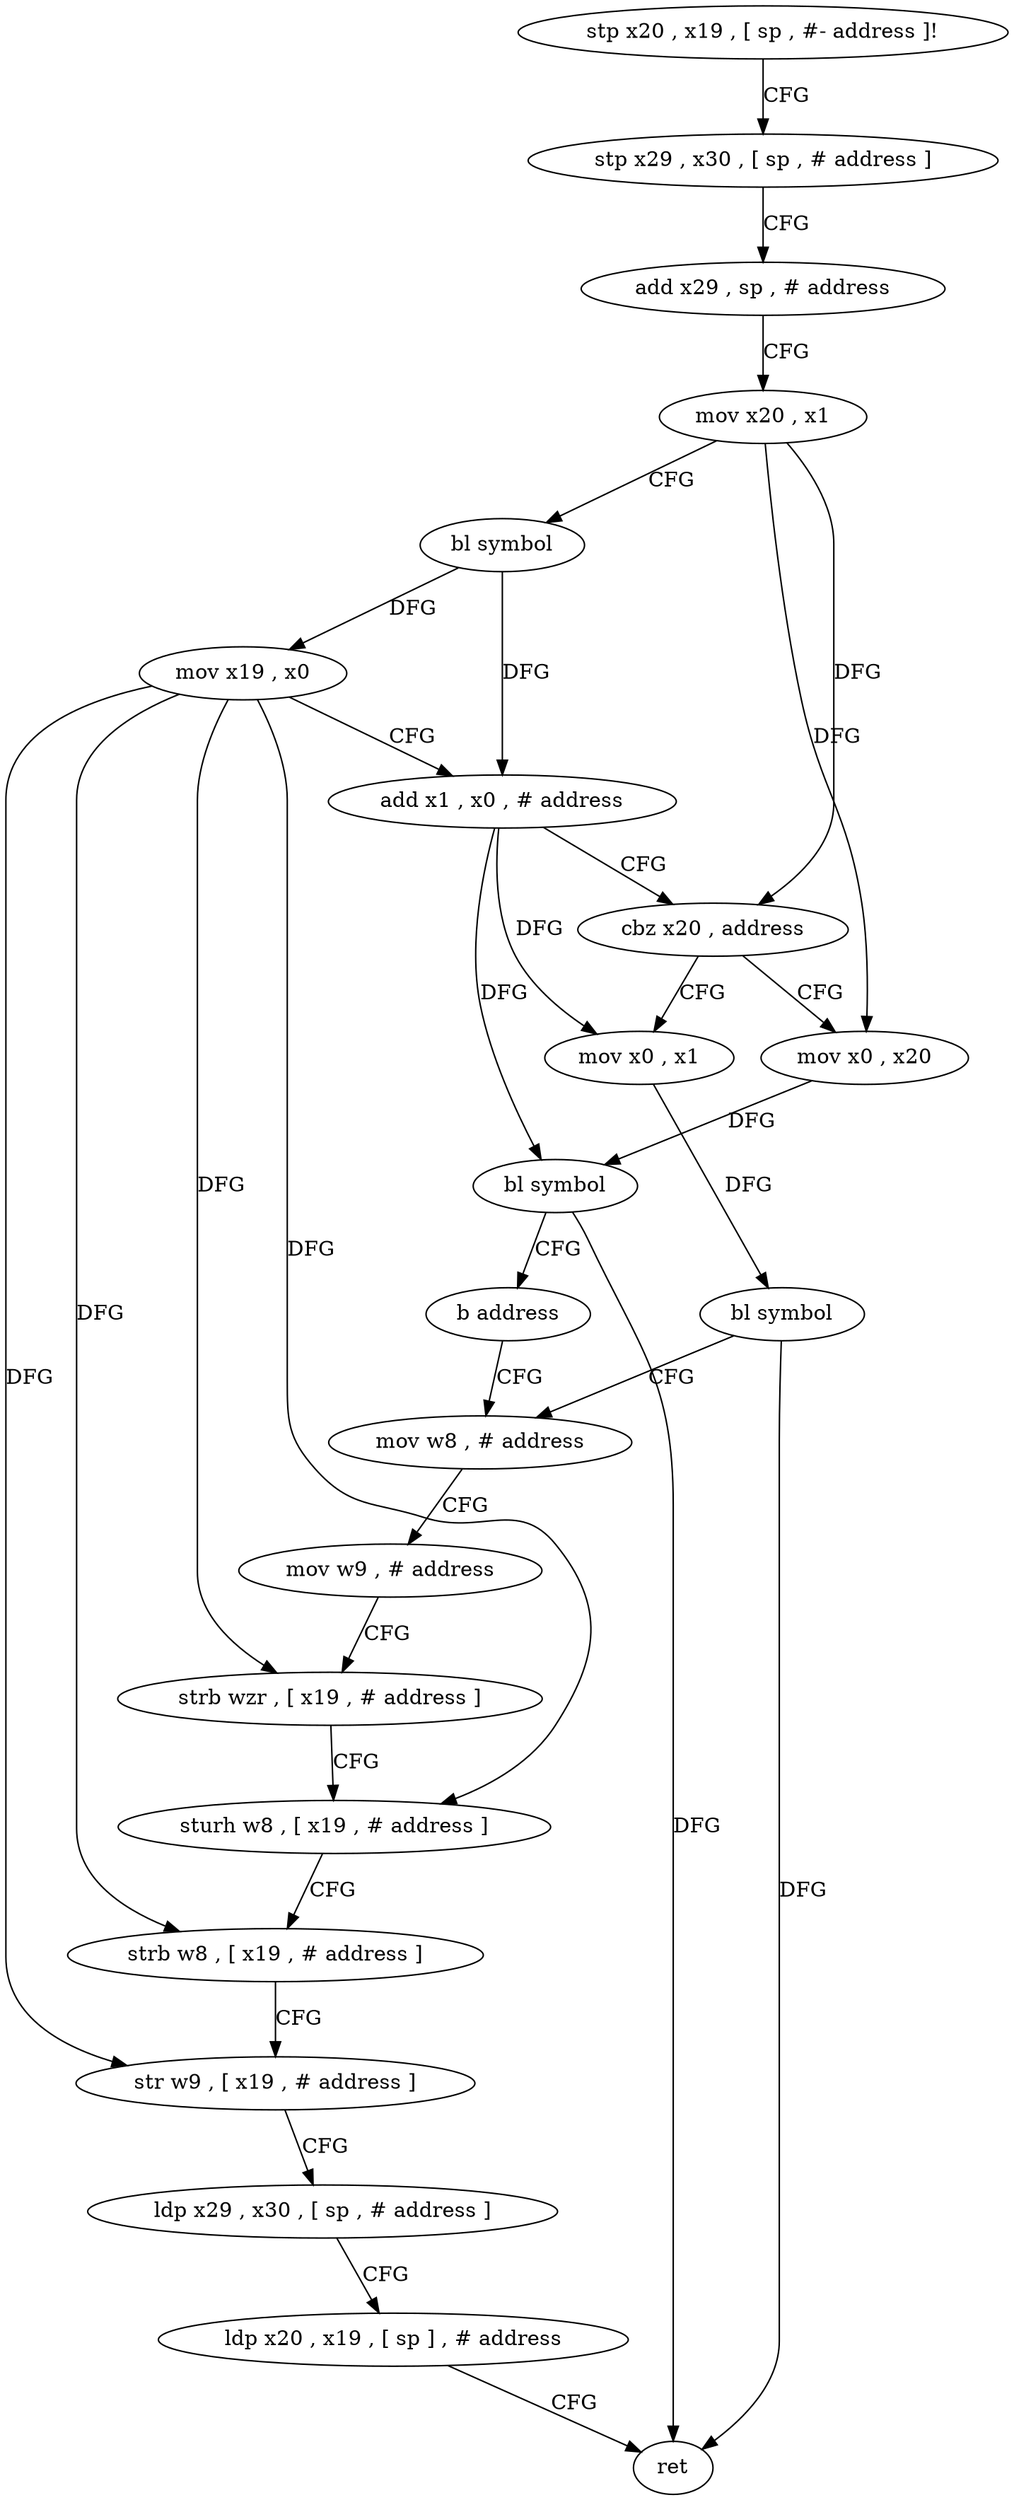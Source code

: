 digraph "func" {
"4253964" [label = "stp x20 , x19 , [ sp , #- address ]!" ]
"4253968" [label = "stp x29 , x30 , [ sp , # address ]" ]
"4253972" [label = "add x29 , sp , # address" ]
"4253976" [label = "mov x20 , x1" ]
"4253980" [label = "bl symbol" ]
"4253984" [label = "mov x19 , x0" ]
"4253988" [label = "add x1 , x0 , # address" ]
"4253992" [label = "cbz x20 , address" ]
"4254008" [label = "mov x0 , x1" ]
"4253996" [label = "mov x0 , x20" ]
"4254012" [label = "bl symbol" ]
"4254016" [label = "mov w8 , # address" ]
"4254000" [label = "bl symbol" ]
"4254004" [label = "b address" ]
"4254020" [label = "mov w9 , # address" ]
"4254024" [label = "strb wzr , [ x19 , # address ]" ]
"4254028" [label = "sturh w8 , [ x19 , # address ]" ]
"4254032" [label = "strb w8 , [ x19 , # address ]" ]
"4254036" [label = "str w9 , [ x19 , # address ]" ]
"4254040" [label = "ldp x29 , x30 , [ sp , # address ]" ]
"4254044" [label = "ldp x20 , x19 , [ sp ] , # address" ]
"4254048" [label = "ret" ]
"4253964" -> "4253968" [ label = "CFG" ]
"4253968" -> "4253972" [ label = "CFG" ]
"4253972" -> "4253976" [ label = "CFG" ]
"4253976" -> "4253980" [ label = "CFG" ]
"4253976" -> "4253992" [ label = "DFG" ]
"4253976" -> "4253996" [ label = "DFG" ]
"4253980" -> "4253984" [ label = "DFG" ]
"4253980" -> "4253988" [ label = "DFG" ]
"4253984" -> "4253988" [ label = "CFG" ]
"4253984" -> "4254024" [ label = "DFG" ]
"4253984" -> "4254028" [ label = "DFG" ]
"4253984" -> "4254032" [ label = "DFG" ]
"4253984" -> "4254036" [ label = "DFG" ]
"4253988" -> "4253992" [ label = "CFG" ]
"4253988" -> "4254008" [ label = "DFG" ]
"4253988" -> "4254000" [ label = "DFG" ]
"4253992" -> "4254008" [ label = "CFG" ]
"4253992" -> "4253996" [ label = "CFG" ]
"4254008" -> "4254012" [ label = "DFG" ]
"4253996" -> "4254000" [ label = "DFG" ]
"4254012" -> "4254016" [ label = "CFG" ]
"4254012" -> "4254048" [ label = "DFG" ]
"4254016" -> "4254020" [ label = "CFG" ]
"4254000" -> "4254004" [ label = "CFG" ]
"4254000" -> "4254048" [ label = "DFG" ]
"4254004" -> "4254016" [ label = "CFG" ]
"4254020" -> "4254024" [ label = "CFG" ]
"4254024" -> "4254028" [ label = "CFG" ]
"4254028" -> "4254032" [ label = "CFG" ]
"4254032" -> "4254036" [ label = "CFG" ]
"4254036" -> "4254040" [ label = "CFG" ]
"4254040" -> "4254044" [ label = "CFG" ]
"4254044" -> "4254048" [ label = "CFG" ]
}
